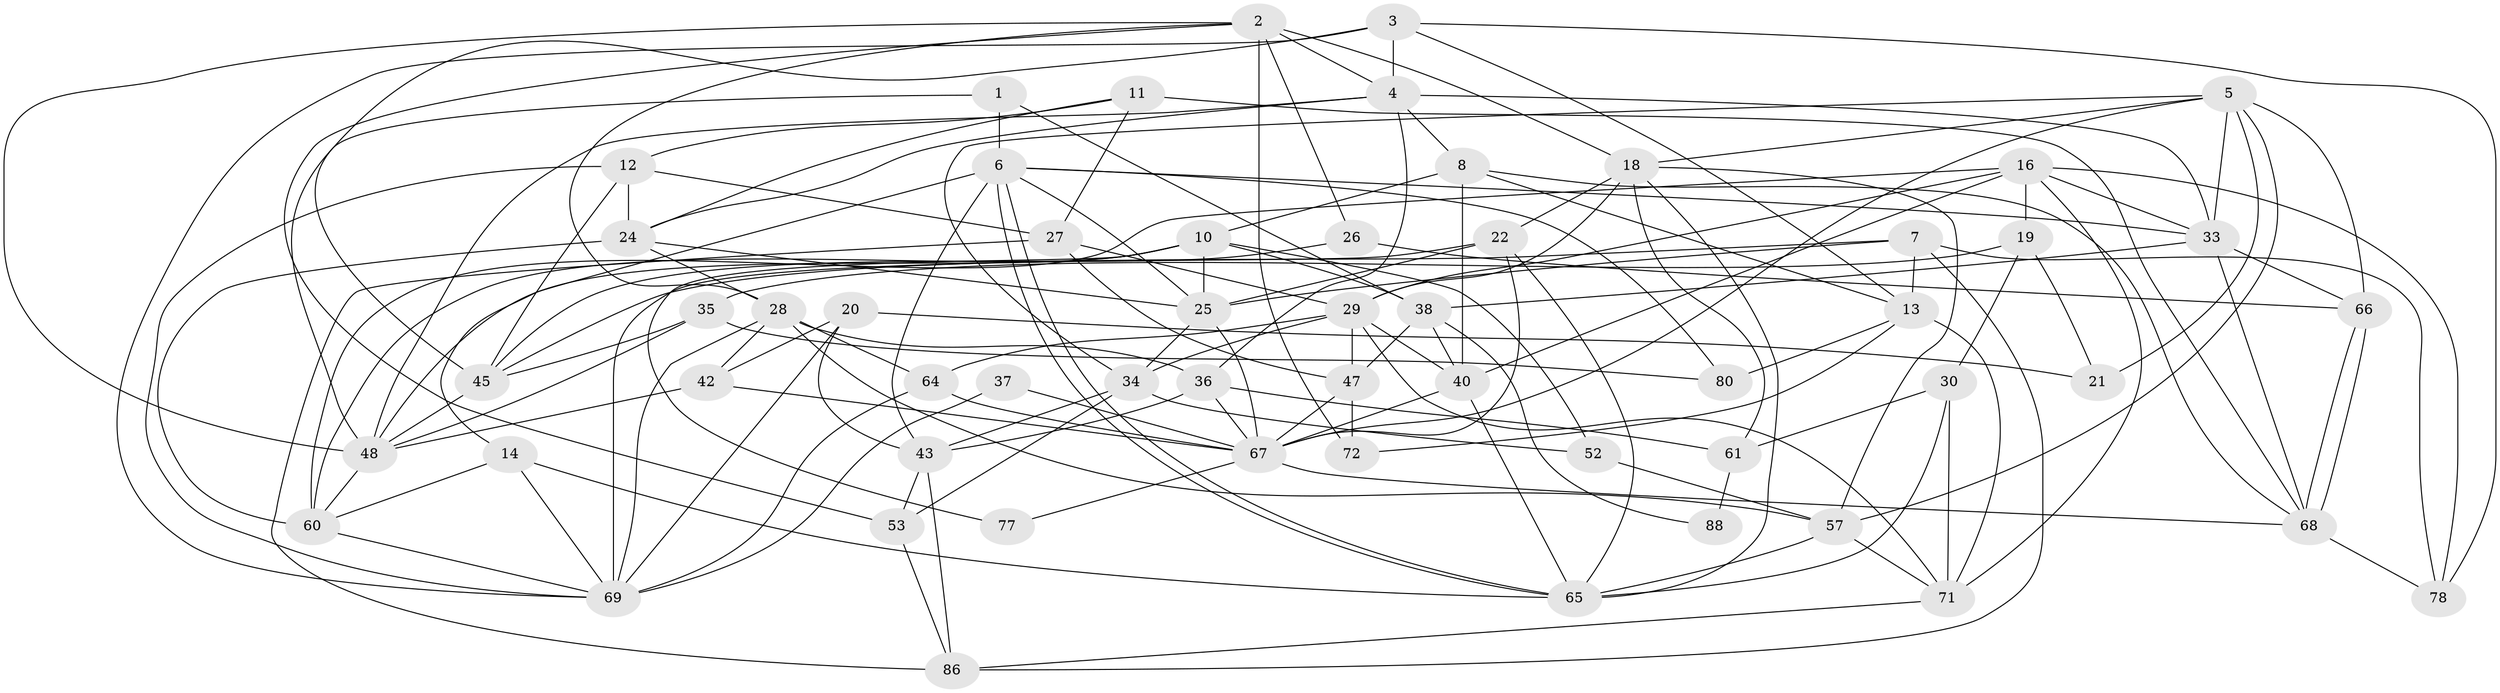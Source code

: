 // original degree distribution, {3: 0.25, 5: 0.20833333333333334, 4: 0.2916666666666667, 6: 0.08333333333333333, 2: 0.125, 7: 0.041666666666666664}
// Generated by graph-tools (version 1.1) at 2025/42/03/06/25 10:42:01]
// undirected, 56 vertices, 150 edges
graph export_dot {
graph [start="1"]
  node [color=gray90,style=filled];
  1;
  2 [super="+23"];
  3 [super="+39"];
  4 [super="+50"];
  5 [super="+31"];
  6 [super="+74"];
  7 [super="+73"];
  8 [super="+9"];
  10 [super="+95"];
  11;
  12 [super="+15"];
  13 [super="+41"];
  14 [super="+17"];
  16 [super="+89"];
  18 [super="+92"];
  19 [super="+32"];
  20 [super="+58"];
  21;
  22 [super="+55"];
  24 [super="+59"];
  25 [super="+93"];
  26 [super="+44"];
  27 [super="+62"];
  28 [super="+49"];
  29 [super="+70"];
  30;
  33 [super="+56"];
  34 [super="+63"];
  35;
  36;
  37;
  38 [super="+79"];
  40 [super="+51"];
  42 [super="+94"];
  43 [super="+87"];
  45 [super="+46"];
  47 [super="+54"];
  48 [super="+90"];
  52;
  53 [super="+85"];
  57 [super="+75"];
  60 [super="+84"];
  61;
  64 [super="+81"];
  65 [super="+96"];
  66;
  67 [super="+91"];
  68 [super="+83"];
  69 [super="+82"];
  71 [super="+76"];
  72;
  77;
  78;
  80;
  86;
  88;
  1 -- 38;
  1 -- 6;
  1 -- 48;
  2 -- 4;
  2 -- 18;
  2 -- 72;
  2 -- 28;
  2 -- 26;
  2 -- 48;
  2 -- 53;
  3 -- 45;
  3 -- 4;
  3 -- 13;
  3 -- 69;
  3 -- 78;
  4 -- 24;
  4 -- 33;
  4 -- 36;
  4 -- 8;
  4 -- 48;
  5 -- 33;
  5 -- 66;
  5 -- 67;
  5 -- 34;
  5 -- 21;
  5 -- 57;
  5 -- 18;
  6 -- 65;
  6 -- 65;
  6 -- 33;
  6 -- 80;
  6 -- 25;
  6 -- 43;
  6 -- 14;
  7 -- 25;
  7 -- 13;
  7 -- 86;
  7 -- 45;
  7 -- 78;
  8 -- 40;
  8 -- 10;
  8 -- 13;
  8 -- 68;
  10 -- 48;
  10 -- 77;
  10 -- 25;
  10 -- 52;
  10 -- 60;
  10 -- 38;
  11 -- 24;
  11 -- 68;
  11 -- 12;
  11 -- 27;
  12 -- 27;
  12 -- 24;
  12 -- 69;
  12 -- 45;
  13 -- 72;
  13 -- 80;
  13 -- 71;
  14 -- 65;
  14 -- 60;
  14 -- 69;
  16 -- 29;
  16 -- 78;
  16 -- 33;
  16 -- 40;
  16 -- 60;
  16 -- 19;
  16 -- 71;
  18 -- 57;
  18 -- 61;
  18 -- 29;
  18 -- 22;
  18 -- 65;
  19 -- 35;
  19 -- 30;
  19 -- 21;
  20 -- 69;
  20 -- 21;
  20 -- 43;
  20 -- 42;
  22 -- 65;
  22 -- 67;
  22 -- 25;
  22 -- 69;
  24 -- 60;
  24 -- 25;
  24 -- 28;
  25 -- 34;
  25 -- 67;
  26 -- 66;
  26 -- 45;
  27 -- 29;
  27 -- 86;
  27 -- 47;
  28 -- 42;
  28 -- 57;
  28 -- 69;
  28 -- 36;
  28 -- 64;
  29 -- 47;
  29 -- 34;
  29 -- 71;
  29 -- 64 [weight=2];
  29 -- 40;
  30 -- 61;
  30 -- 65;
  30 -- 71;
  33 -- 68;
  33 -- 66;
  33 -- 38;
  34 -- 53;
  34 -- 52;
  34 -- 43;
  35 -- 80;
  35 -- 45;
  35 -- 48;
  36 -- 67;
  36 -- 61;
  36 -- 43;
  37 -- 67;
  37 -- 69;
  38 -- 40;
  38 -- 47;
  38 -- 88;
  40 -- 65;
  40 -- 67;
  42 -- 48;
  42 -- 67;
  43 -- 86;
  43 -- 53;
  45 -- 48;
  47 -- 72;
  47 -- 67;
  48 -- 60;
  52 -- 57;
  53 -- 86;
  57 -- 71;
  57 -- 65;
  60 -- 69;
  61 -- 88;
  64 -- 67;
  64 -- 69;
  66 -- 68;
  66 -- 68;
  67 -- 68;
  67 -- 77;
  68 -- 78;
  71 -- 86;
}
